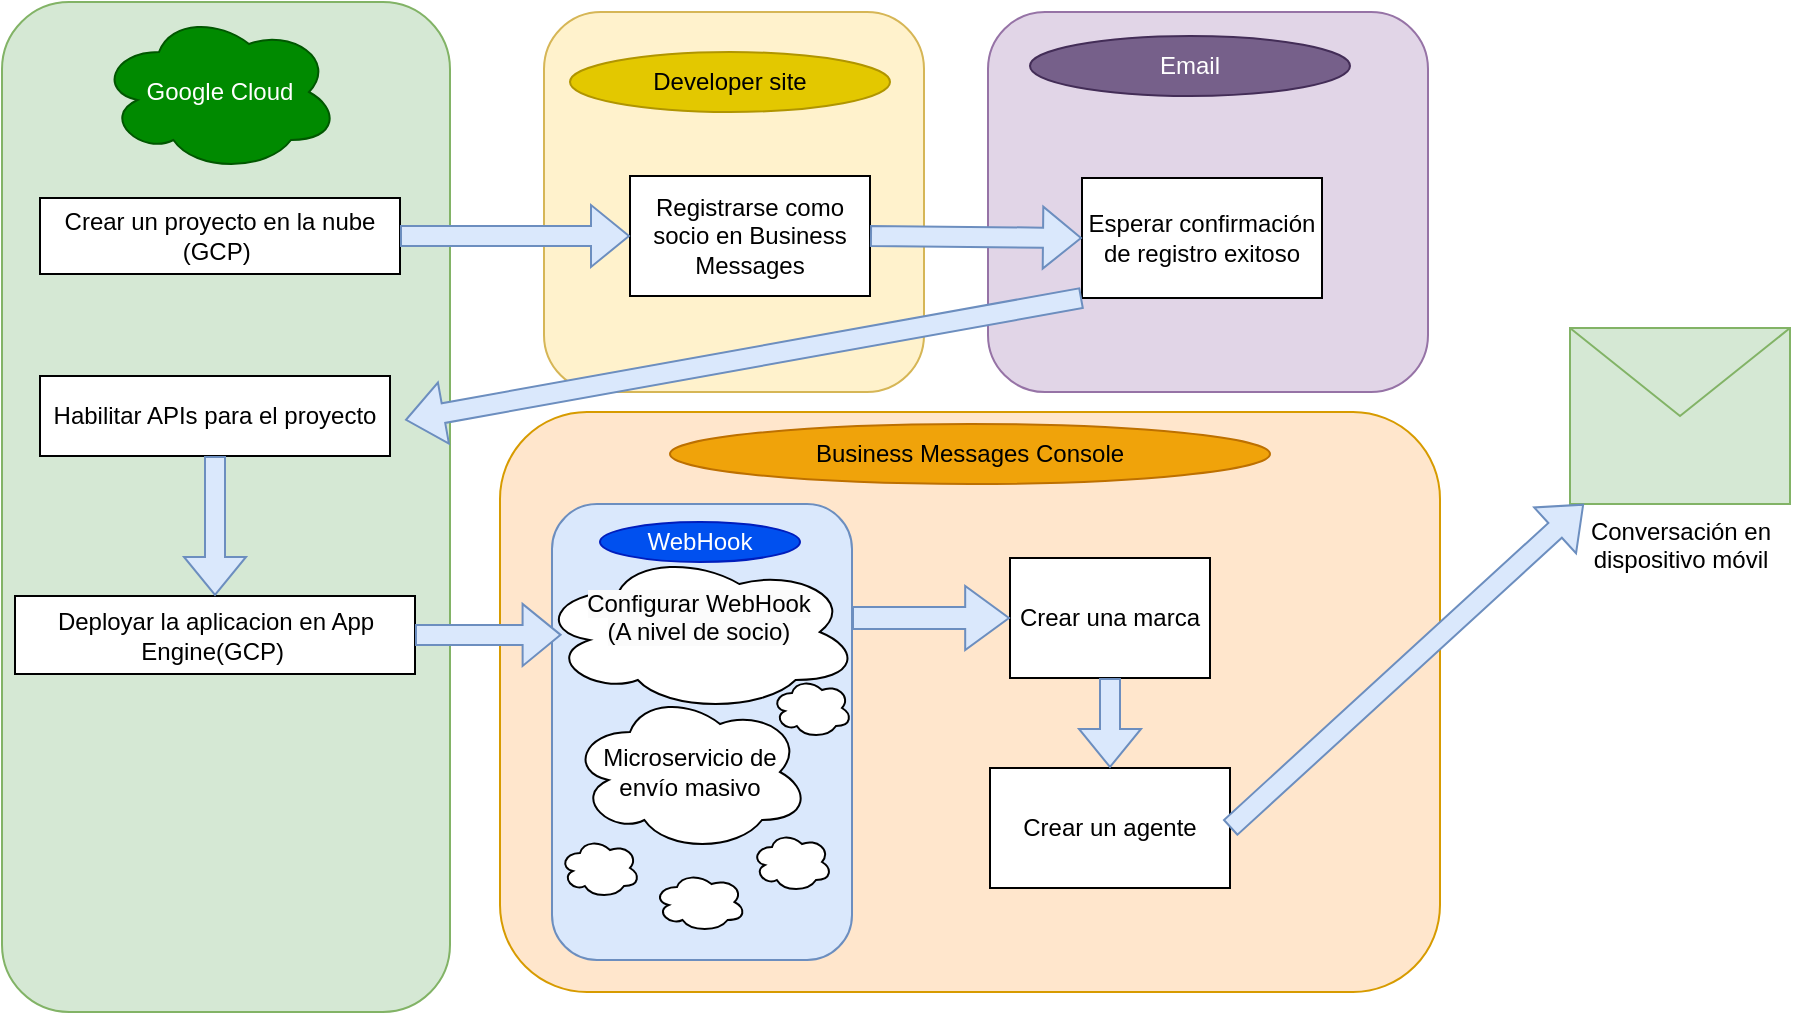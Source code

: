 <mxfile version="21.7.0" type="github">
  <diagram name="Página-1" id="xOi6kyiHSWYLCbL_X8sY">
    <mxGraphModel dx="2166" dy="542" grid="1" gridSize="10" guides="1" tooltips="1" connect="1" arrows="1" fold="1" page="1" pageScale="1" pageWidth="1100" pageHeight="850" math="0" shadow="0">
      <root>
        <mxCell id="0" />
        <mxCell id="1" parent="0" />
        <mxCell id="3_kKbW7LZaW3DJSHmMGI-21" value="" style="rounded=1;whiteSpace=wrap;html=1;fillColor=#ffe6cc;strokeColor=#d79b00;" vertex="1" parent="1">
          <mxGeometry x="-785" y="320" width="470" height="290" as="geometry" />
        </mxCell>
        <mxCell id="3_kKbW7LZaW3DJSHmMGI-46" value="" style="rounded=1;whiteSpace=wrap;html=1;fillColor=#dae8fc;strokeColor=#6c8ebf;" vertex="1" parent="1">
          <mxGeometry x="-759" y="366" width="150" height="228" as="geometry" />
        </mxCell>
        <mxCell id="3_kKbW7LZaW3DJSHmMGI-20" value="" style="rounded=1;whiteSpace=wrap;html=1;fillColor=#fff2cc;strokeColor=#d6b656;" vertex="1" parent="1">
          <mxGeometry x="-763" y="120" width="190" height="190" as="geometry" />
        </mxCell>
        <mxCell id="3_kKbW7LZaW3DJSHmMGI-18" value="" style="rounded=1;whiteSpace=wrap;html=1;fillColor=#d5e8d4;strokeColor=#82b366;" vertex="1" parent="1">
          <mxGeometry x="-1034" y="115" width="224" height="505" as="geometry" />
        </mxCell>
        <mxCell id="DgZMjHlUhrgNHOkWJd5A-2" value="Crear un proyecto en la nube (GCP)&amp;nbsp;" style="rounded=0;whiteSpace=wrap;html=1;" parent="1" vertex="1">
          <mxGeometry x="-1015" y="213" width="180" height="38" as="geometry" />
        </mxCell>
        <mxCell id="DgZMjHlUhrgNHOkWJd5A-5" value="Registrarse como socio en Business Messages" style="whiteSpace=wrap;html=1;rounded=0;" parent="1" vertex="1">
          <mxGeometry x="-720" y="202" width="120" height="60" as="geometry" />
        </mxCell>
        <mxCell id="DgZMjHlUhrgNHOkWJd5A-11" value="Habilitar APIs para el proyecto" style="whiteSpace=wrap;html=1;rounded=0;" parent="1" vertex="1">
          <mxGeometry x="-1015" y="302" width="175" height="40" as="geometry" />
        </mxCell>
        <mxCell id="3_kKbW7LZaW3DJSHmMGI-13" value="Deployar la aplicacion en App Engine(GCP)&amp;nbsp;" style="rounded=0;whiteSpace=wrap;html=1;" vertex="1" parent="1">
          <mxGeometry x="-1027.5" y="412" width="200" height="39" as="geometry" />
        </mxCell>
        <mxCell id="3_kKbW7LZaW3DJSHmMGI-16" value="Developer site" style="ellipse;whiteSpace=wrap;html=1;fillColor=#e3c800;fontColor=#000000;strokeColor=#B09500;" vertex="1" parent="1">
          <mxGeometry x="-750" y="140" width="160" height="30" as="geometry" />
        </mxCell>
        <mxCell id="3_kKbW7LZaW3DJSHmMGI-22" value="Business Messages Console" style="ellipse;whiteSpace=wrap;html=1;fillColor=#f0a30a;fontColor=#000000;strokeColor=#BD7000;" vertex="1" parent="1">
          <mxGeometry x="-700" y="326" width="300" height="30" as="geometry" />
        </mxCell>
        <mxCell id="3_kKbW7LZaW3DJSHmMGI-24" value="Crear una marca" style="rounded=0;whiteSpace=wrap;html=1;" vertex="1" parent="1">
          <mxGeometry x="-530" y="393" width="100" height="60" as="geometry" />
        </mxCell>
        <mxCell id="3_kKbW7LZaW3DJSHmMGI-25" value="Crear un agente" style="rounded=0;whiteSpace=wrap;html=1;" vertex="1" parent="1">
          <mxGeometry x="-540" y="498" width="120" height="60" as="geometry" />
        </mxCell>
        <mxCell id="3_kKbW7LZaW3DJSHmMGI-27" value="" style="rounded=1;whiteSpace=wrap;html=1;fillColor=#e1d5e7;strokeColor=#9673a6;" vertex="1" parent="1">
          <mxGeometry x="-541" y="120" width="220" height="190" as="geometry" />
        </mxCell>
        <mxCell id="3_kKbW7LZaW3DJSHmMGI-28" value="Esperar confirmación de registro exitoso" style="whiteSpace=wrap;html=1;rounded=0;" vertex="1" parent="1">
          <mxGeometry x="-494" y="203" width="120" height="60" as="geometry" />
        </mxCell>
        <mxCell id="3_kKbW7LZaW3DJSHmMGI-29" value="Email" style="ellipse;whiteSpace=wrap;html=1;fillColor=#76608a;fontColor=#ffffff;strokeColor=#432D57;" vertex="1" parent="1">
          <mxGeometry x="-520" y="132" width="160" height="30" as="geometry" />
        </mxCell>
        <mxCell id="3_kKbW7LZaW3DJSHmMGI-30" value="" style="shape=flexArrow;endArrow=classic;html=1;rounded=0;exitX=1;exitY=0.5;exitDx=0;exitDy=0;entryX=0;entryY=0.5;entryDx=0;entryDy=0;fillColor=#dae8fc;strokeColor=#6c8ebf;" edge="1" parent="1" source="DgZMjHlUhrgNHOkWJd5A-5" target="3_kKbW7LZaW3DJSHmMGI-28">
          <mxGeometry width="50" height="50" relative="1" as="geometry">
            <mxPoint x="-470" y="350" as="sourcePoint" />
            <mxPoint x="-420" y="300" as="targetPoint" />
            <Array as="points" />
          </mxGeometry>
        </mxCell>
        <mxCell id="3_kKbW7LZaW3DJSHmMGI-31" value="" style="shape=flexArrow;endArrow=classic;html=1;rounded=0;exitX=1;exitY=0.5;exitDx=0;exitDy=0;fillColor=#dae8fc;strokeColor=#6c8ebf;" edge="1" parent="1" source="DgZMjHlUhrgNHOkWJd5A-2" target="DgZMjHlUhrgNHOkWJd5A-5">
          <mxGeometry width="50" height="50" relative="1" as="geometry">
            <mxPoint x="-470" y="350" as="sourcePoint" />
            <mxPoint x="-420" y="300" as="targetPoint" />
          </mxGeometry>
        </mxCell>
        <mxCell id="3_kKbW7LZaW3DJSHmMGI-32" value="" style="shape=flexArrow;endArrow=classic;html=1;rounded=0;entryX=1.043;entryY=0.55;entryDx=0;entryDy=0;entryPerimeter=0;exitX=0;exitY=1;exitDx=0;exitDy=0;fillColor=#dae8fc;strokeColor=#6c8ebf;" edge="1" parent="1" source="3_kKbW7LZaW3DJSHmMGI-28" target="DgZMjHlUhrgNHOkWJd5A-11">
          <mxGeometry width="50" height="50" relative="1" as="geometry">
            <mxPoint x="-690" y="270" as="sourcePoint" />
            <mxPoint x="-780" y="270" as="targetPoint" />
          </mxGeometry>
        </mxCell>
        <mxCell id="3_kKbW7LZaW3DJSHmMGI-33" value="" style="shape=flexArrow;endArrow=classic;html=1;rounded=0;exitX=0.5;exitY=1;exitDx=0;exitDy=0;entryX=0.5;entryY=0;entryDx=0;entryDy=0;fillColor=#dae8fc;strokeColor=#6c8ebf;" edge="1" parent="1" source="DgZMjHlUhrgNHOkWJd5A-11" target="3_kKbW7LZaW3DJSHmMGI-13">
          <mxGeometry width="50" height="50" relative="1" as="geometry">
            <mxPoint x="-620" y="272" as="sourcePoint" />
            <mxPoint x="-822" y="334" as="targetPoint" />
          </mxGeometry>
        </mxCell>
        <mxCell id="3_kKbW7LZaW3DJSHmMGI-35" value="" style="shape=flexArrow;endArrow=classic;html=1;rounded=0;fillColor=#dae8fc;strokeColor=#6c8ebf;width=11;endSize=6.97;exitX=1;exitY=0.25;exitDx=0;exitDy=0;entryX=0;entryY=0.5;entryDx=0;entryDy=0;" edge="1" parent="1" source="3_kKbW7LZaW3DJSHmMGI-46" target="3_kKbW7LZaW3DJSHmMGI-24">
          <mxGeometry width="50" height="50" relative="1" as="geometry">
            <mxPoint x="-590" y="414" as="sourcePoint" />
            <mxPoint x="-450" y="384" as="targetPoint" />
          </mxGeometry>
        </mxCell>
        <mxCell id="3_kKbW7LZaW3DJSHmMGI-36" value="" style="shape=flexArrow;endArrow=classic;html=1;rounded=0;exitX=0.5;exitY=1;exitDx=0;exitDy=0;entryX=0.5;entryY=0;entryDx=0;entryDy=0;fillColor=#dae8fc;strokeColor=#6c8ebf;" edge="1" parent="1" source="3_kKbW7LZaW3DJSHmMGI-24" target="3_kKbW7LZaW3DJSHmMGI-25">
          <mxGeometry width="50" height="50" relative="1" as="geometry">
            <mxPoint x="-805" y="445" as="sourcePoint" />
            <mxPoint x="-750" y="447" as="targetPoint" />
          </mxGeometry>
        </mxCell>
        <mxCell id="3_kKbW7LZaW3DJSHmMGI-39" value="Google Cloud" style="ellipse;shape=cloud;whiteSpace=wrap;html=1;fillColor=#008a00;fontColor=#ffffff;strokeColor=#005700;" vertex="1" parent="1">
          <mxGeometry x="-985.5" y="120" width="120" height="80" as="geometry" />
        </mxCell>
        <mxCell id="3_kKbW7LZaW3DJSHmMGI-40" value="Conversación en&lt;br style=&quot;border-color: var(--border-color);&quot;&gt;dispositivo móvil" style="shape=message;html=1;html=1;outlineConnect=0;labelPosition=center;verticalLabelPosition=bottom;align=center;verticalAlign=top;fillColor=#d5e8d4;strokeColor=#82b366;" vertex="1" parent="1">
          <mxGeometry x="-250" y="278" width="110" height="88" as="geometry" />
        </mxCell>
        <mxCell id="3_kKbW7LZaW3DJSHmMGI-41" value="" style="shape=flexArrow;endArrow=classic;html=1;rounded=0;exitX=1;exitY=0.5;exitDx=0;exitDy=0;fillColor=#dae8fc;strokeColor=#6c8ebf;" edge="1" parent="1" source="3_kKbW7LZaW3DJSHmMGI-25" target="3_kKbW7LZaW3DJSHmMGI-40">
          <mxGeometry width="50" height="50" relative="1" as="geometry">
            <mxPoint x="-500" y="437" as="sourcePoint" />
            <mxPoint x="-450" y="437" as="targetPoint" />
          </mxGeometry>
        </mxCell>
        <mxCell id="3_kKbW7LZaW3DJSHmMGI-45" value="Microservicio de&lt;br&gt;envío masivo" style="ellipse;shape=cloud;whiteSpace=wrap;html=1;" vertex="1" parent="1">
          <mxGeometry x="-750" y="460" width="120" height="80" as="geometry" />
        </mxCell>
        <mxCell id="3_kKbW7LZaW3DJSHmMGI-43" value="&#xa;&lt;span style=&quot;color: rgb(0, 0, 0); font-family: Helvetica; font-size: 12px; font-style: normal; font-variant-ligatures: normal; font-variant-caps: normal; font-weight: 400; letter-spacing: normal; orphans: 2; text-align: center; text-indent: 0px; text-transform: none; widows: 2; word-spacing: 0px; -webkit-text-stroke-width: 0px; background-color: rgb(251, 251, 251); text-decoration-thickness: initial; text-decoration-style: initial; text-decoration-color: initial; float: none; display: inline !important;&quot;&gt;Configurar WebHook&lt;/span&gt;&lt;br style=&quot;border-color: var(--border-color); color: rgb(0, 0, 0); font-family: Helvetica; font-size: 12px; font-style: normal; font-variant-ligatures: normal; font-variant-caps: normal; font-weight: 400; letter-spacing: normal; orphans: 2; text-align: center; text-indent: 0px; text-transform: none; widows: 2; word-spacing: 0px; -webkit-text-stroke-width: 0px; background-color: rgb(251, 251, 251); text-decoration-thickness: initial; text-decoration-style: initial; text-decoration-color: initial;&quot;&gt;&lt;span style=&quot;color: rgb(0, 0, 0); font-family: Helvetica; font-size: 12px; font-style: normal; font-variant-ligatures: normal; font-variant-caps: normal; font-weight: 400; letter-spacing: normal; orphans: 2; text-align: center; text-indent: 0px; text-transform: none; widows: 2; word-spacing: 0px; -webkit-text-stroke-width: 0px; background-color: rgb(251, 251, 251); text-decoration-thickness: initial; text-decoration-style: initial; text-decoration-color: initial; float: none; display: inline !important;&quot;&gt;(A nivel de socio)&lt;/span&gt;&#xa;&#xa;" style="ellipse;shape=cloud;whiteSpace=wrap;html=1;" vertex="1" parent="1">
          <mxGeometry x="-766" y="390" width="161" height="80" as="geometry" />
        </mxCell>
        <mxCell id="3_kKbW7LZaW3DJSHmMGI-34" value="" style="shape=flexArrow;endArrow=classic;html=1;rounded=0;exitX=1;exitY=0.5;exitDx=0;exitDy=0;fillColor=#dae8fc;strokeColor=#6c8ebf;entryX=0.032;entryY=0.287;entryDx=0;entryDy=0;entryPerimeter=0;" edge="1" parent="1" source="3_kKbW7LZaW3DJSHmMGI-13" target="3_kKbW7LZaW3DJSHmMGI-46">
          <mxGeometry width="50" height="50" relative="1" as="geometry">
            <mxPoint x="-827.5" y="443.5" as="sourcePoint" />
            <mxPoint x="-800" y="450" as="targetPoint" />
          </mxGeometry>
        </mxCell>
        <mxCell id="3_kKbW7LZaW3DJSHmMGI-47" value="WebHook" style="ellipse;whiteSpace=wrap;html=1;fillColor=#0050ef;fontColor=#ffffff;strokeColor=#001DBC;" vertex="1" parent="1">
          <mxGeometry x="-735" y="375" width="100" height="20" as="geometry" />
        </mxCell>
        <mxCell id="3_kKbW7LZaW3DJSHmMGI-48" value="" style="ellipse;shape=cloud;whiteSpace=wrap;html=1;" vertex="1" parent="1">
          <mxGeometry x="-649" y="453" width="40" height="30" as="geometry" />
        </mxCell>
        <mxCell id="3_kKbW7LZaW3DJSHmMGI-49" value="" style="ellipse;shape=cloud;whiteSpace=wrap;html=1;" vertex="1" parent="1">
          <mxGeometry x="-659" y="530" width="40" height="30" as="geometry" />
        </mxCell>
        <mxCell id="3_kKbW7LZaW3DJSHmMGI-50" value="" style="ellipse;shape=cloud;whiteSpace=wrap;html=1;" vertex="1" parent="1">
          <mxGeometry x="-755" y="533" width="40" height="30" as="geometry" />
        </mxCell>
        <mxCell id="3_kKbW7LZaW3DJSHmMGI-51" value="" style="ellipse;shape=cloud;whiteSpace=wrap;html=1;" vertex="1" parent="1">
          <mxGeometry x="-708" y="550" width="46" height="30" as="geometry" />
        </mxCell>
      </root>
    </mxGraphModel>
  </diagram>
</mxfile>
